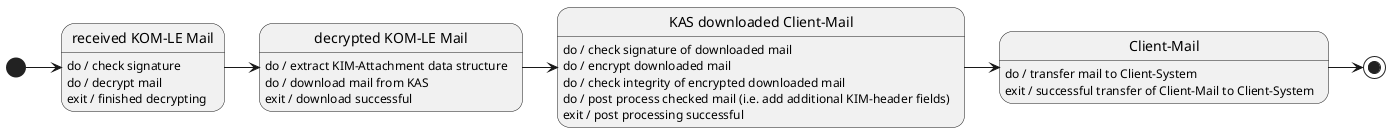 @startuml

state "received KOM-LE Mail" as rkm
rkm : do / check signature
rkm: do / decrypt mail
rkm : exit / finished decrypting

state "decrypted KOM-LE Mail" as dkm
dkm: do / extract KIM-Attachment data structure
dkm: do / download mail from KAS
dkm: exit / download successful

state "KAS downloaded Client-Mail" as kdcm
kdcm: do / check signature of downloaded mail
kdcm: do / encrypt downloaded mail
kdcm: do / check integrity of encrypted downloaded mail
kdcm: do / post process checked mail (i.e. add additional KIM-header fields)
kdcm: exit / post processing successful

state "Client-Mail" as cm
cm: do / transfer mail to Client-System
cm: exit / successful transfer of Client-Mail to Client-System

[*] -r-> rkm
rkm -r-> dkm
dkm -r-> kdcm
kdcm -r-> cm
cm -r-> [*]

@enduml
